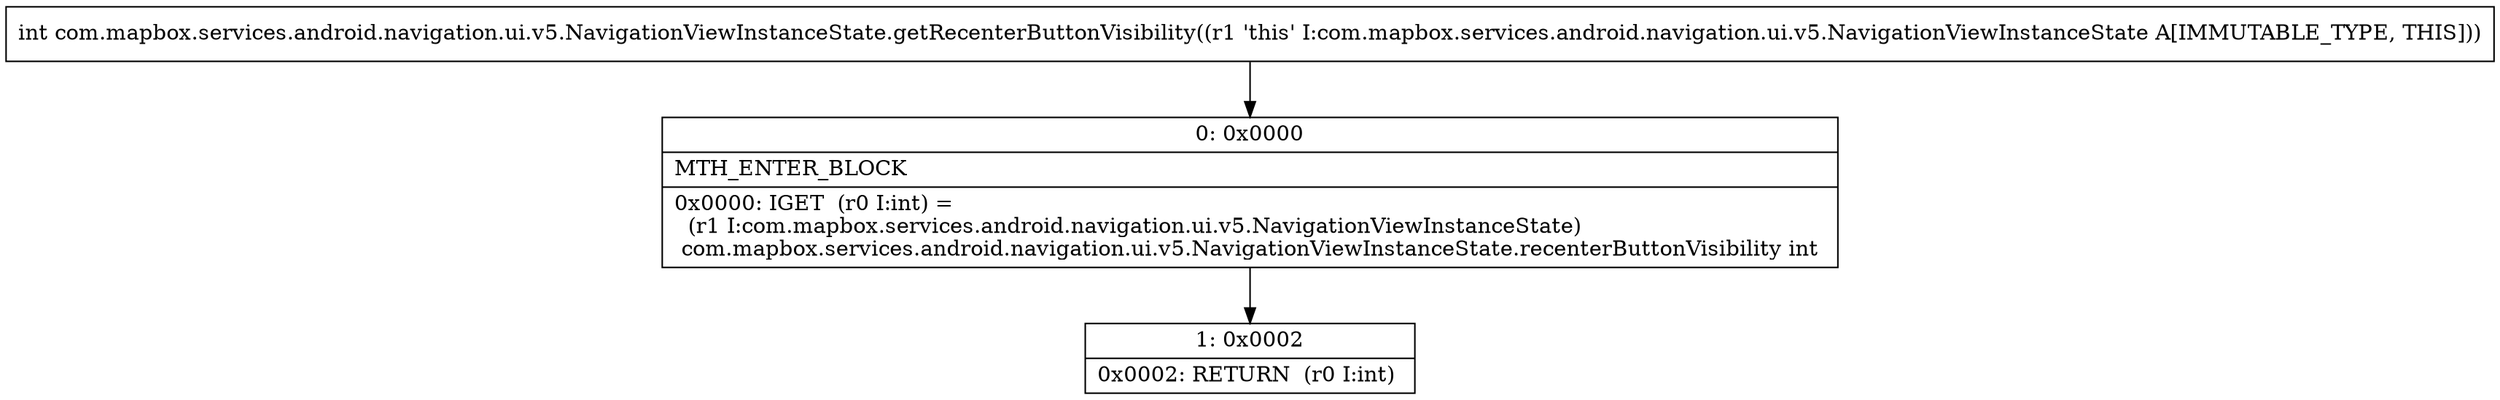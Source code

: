 digraph "CFG forcom.mapbox.services.android.navigation.ui.v5.NavigationViewInstanceState.getRecenterButtonVisibility()I" {
Node_0 [shape=record,label="{0\:\ 0x0000|MTH_ENTER_BLOCK\l|0x0000: IGET  (r0 I:int) = \l  (r1 I:com.mapbox.services.android.navigation.ui.v5.NavigationViewInstanceState)\l com.mapbox.services.android.navigation.ui.v5.NavigationViewInstanceState.recenterButtonVisibility int \l}"];
Node_1 [shape=record,label="{1\:\ 0x0002|0x0002: RETURN  (r0 I:int) \l}"];
MethodNode[shape=record,label="{int com.mapbox.services.android.navigation.ui.v5.NavigationViewInstanceState.getRecenterButtonVisibility((r1 'this' I:com.mapbox.services.android.navigation.ui.v5.NavigationViewInstanceState A[IMMUTABLE_TYPE, THIS])) }"];
MethodNode -> Node_0;
Node_0 -> Node_1;
}

